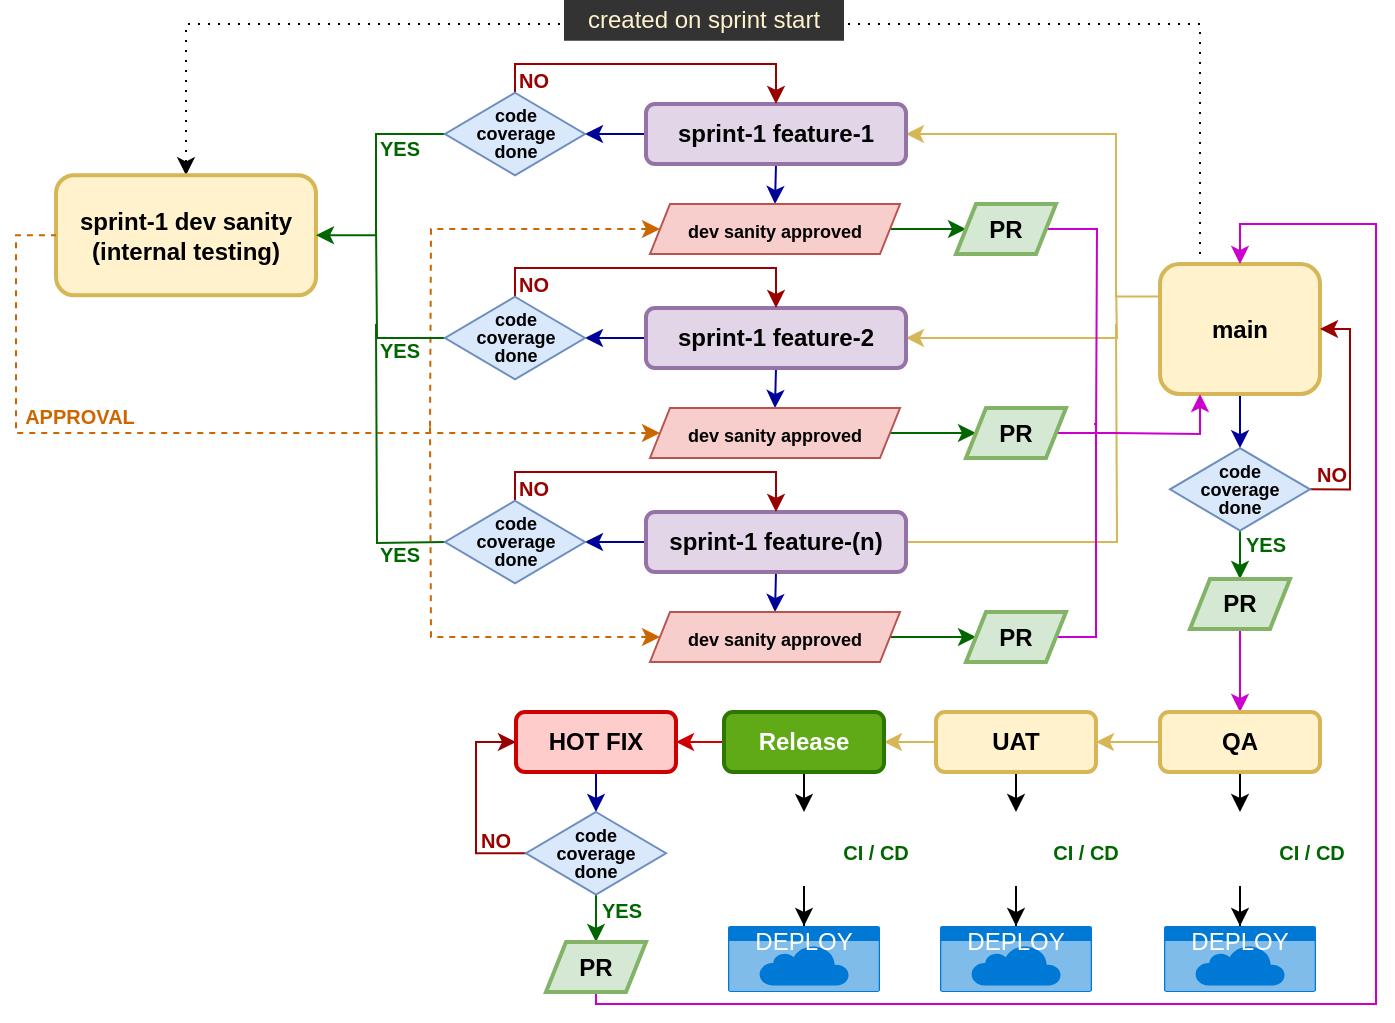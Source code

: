 <mxfile version="21.5.1" type="device">
  <diagram name="Page-1" id="TpxjXsmHRlu721S8jYl5">
    <mxGraphModel dx="2022" dy="657" grid="1" gridSize="10" guides="1" tooltips="1" connect="1" arrows="1" fold="1" page="1" pageScale="1" pageWidth="827" pageHeight="1169" math="0" shadow="0">
      <root>
        <mxCell id="0" />
        <mxCell id="1" parent="0" />
        <mxCell id="qjdT9Vj7Uxa5JiSwjhFM-69" style="edgeStyle=orthogonalEdgeStyle;rounded=0;orthogonalLoop=1;jettySize=auto;html=1;exitX=0.5;exitY=1;exitDx=0;exitDy=0;entryX=0.5;entryY=0;entryDx=0;entryDy=0;strokeColor=#000099;" parent="1" source="qjdT9Vj7Uxa5JiSwjhFM-1" target="qjdT9Vj7Uxa5JiSwjhFM-68" edge="1">
          <mxGeometry relative="1" as="geometry" />
        </mxCell>
        <mxCell id="eNA9eat7r-kCLk699n3w-10" style="edgeStyle=orthogonalEdgeStyle;rounded=0;orthogonalLoop=1;jettySize=auto;html=1;exitX=0;exitY=0.25;exitDx=0;exitDy=0;entryX=1;entryY=0.5;entryDx=0;entryDy=0;strokeColor=#D6B656;" parent="1" source="qjdT9Vj7Uxa5JiSwjhFM-1" target="eNA9eat7r-kCLk699n3w-2" edge="1">
          <mxGeometry relative="1" as="geometry">
            <Array as="points">
              <mxPoint x="180" y="326" />
              <mxPoint x="180" y="245" />
            </Array>
          </mxGeometry>
        </mxCell>
        <mxCell id="jaxn0THEXveVpyBMT0pF-9" style="edgeStyle=orthogonalEdgeStyle;rounded=0;orthogonalLoop=1;jettySize=auto;html=1;exitX=0.25;exitY=0;exitDx=0;exitDy=0;entryX=0.5;entryY=0;entryDx=0;entryDy=0;dashed=1;dashPattern=1 4;" edge="1" parent="1" source="qjdT9Vj7Uxa5JiSwjhFM-1" target="eNA9eat7r-kCLk699n3w-4">
          <mxGeometry relative="1" as="geometry">
            <Array as="points">
              <mxPoint x="222" y="190" />
              <mxPoint x="-285" y="190" />
            </Array>
          </mxGeometry>
        </mxCell>
        <mxCell id="qjdT9Vj7Uxa5JiSwjhFM-1" value="&lt;b&gt;main&lt;/b&gt;" style="rounded=1;whiteSpace=wrap;html=1;fillColor=#fff2cc;strokeColor=#d6b656;strokeWidth=2;" parent="1" vertex="1">
          <mxGeometry x="202" y="310" width="80" height="65" as="geometry" />
        </mxCell>
        <mxCell id="qjdT9Vj7Uxa5JiSwjhFM-53" value="&lt;b&gt;&lt;font color=&quot;#990000&quot; style=&quot;font-size: 10px;&quot;&gt;NO&lt;/font&gt;&lt;/b&gt;" style="text;html=1;strokeColor=none;fillColor=none;align=center;verticalAlign=middle;whiteSpace=wrap;rounded=0;" parent="1" vertex="1">
          <mxGeometry x="278" y="406.88" width="20" height="16.12" as="geometry" />
        </mxCell>
        <mxCell id="qjdT9Vj7Uxa5JiSwjhFM-54" value="&lt;b&gt;&lt;font color=&quot;#990000&quot; style=&quot;font-size: 10px;&quot;&gt;NO&lt;/font&gt;&lt;/b&gt;" style="text;html=1;strokeColor=none;fillColor=none;align=center;verticalAlign=middle;whiteSpace=wrap;rounded=0;" parent="1" vertex="1">
          <mxGeometry x="-140" y="589.88" width="20" height="16.12" as="geometry" />
        </mxCell>
        <mxCell id="qjdT9Vj7Uxa5JiSwjhFM-70" style="edgeStyle=orthogonalEdgeStyle;rounded=0;orthogonalLoop=1;jettySize=auto;html=1;exitX=1;exitY=0.5;exitDx=0;exitDy=0;entryX=1;entryY=0.5;entryDx=0;entryDy=0;strokeColor=#990000;" parent="1" source="qjdT9Vj7Uxa5JiSwjhFM-68" target="qjdT9Vj7Uxa5JiSwjhFM-1" edge="1">
          <mxGeometry relative="1" as="geometry" />
        </mxCell>
        <mxCell id="qjdT9Vj7Uxa5JiSwjhFM-79" style="edgeStyle=orthogonalEdgeStyle;rounded=0;orthogonalLoop=1;jettySize=auto;html=1;exitX=0.5;exitY=1;exitDx=0;exitDy=0;entryX=0.5;entryY=0;entryDx=0;entryDy=0;strokeColor=#006600;" parent="1" source="qjdT9Vj7Uxa5JiSwjhFM-68" target="qjdT9Vj7Uxa5JiSwjhFM-72" edge="1">
          <mxGeometry relative="1" as="geometry">
            <Array as="points">
              <mxPoint x="242" y="460" />
              <mxPoint x="242" y="460" />
            </Array>
          </mxGeometry>
        </mxCell>
        <mxCell id="qjdT9Vj7Uxa5JiSwjhFM-68" value="&lt;p style=&quot;line-height: 100%; font-size: 9px;&quot;&gt;&lt;span style=&quot;&quot;&gt;&lt;b&gt;code&lt;br&gt;coverage&lt;br&gt;done&lt;/b&gt;&lt;br&gt;&lt;/span&gt;&lt;/p&gt;" style="rhombus;whiteSpace=wrap;html=1;fillColor=#dae8fc;strokeColor=#6c8ebf;strokeWidth=1;" parent="1" vertex="1">
          <mxGeometry x="207" y="402.06" width="70" height="41.25" as="geometry" />
        </mxCell>
        <mxCell id="qjdT9Vj7Uxa5JiSwjhFM-82" style="edgeStyle=orthogonalEdgeStyle;rounded=0;orthogonalLoop=1;jettySize=auto;html=1;exitX=0.5;exitY=1;exitDx=0;exitDy=0;strokeColor=#CC00CC;" parent="1" source="qjdT9Vj7Uxa5JiSwjhFM-72" target="qjdT9Vj7Uxa5JiSwjhFM-81" edge="1">
          <mxGeometry relative="1" as="geometry" />
        </mxCell>
        <mxCell id="qjdT9Vj7Uxa5JiSwjhFM-72" value="&lt;b&gt;PR&lt;/b&gt;" style="shape=parallelogram;perimeter=parallelogramPerimeter;whiteSpace=wrap;html=1;fixedSize=1;size=10;fillColor=#d5e8d4;strokeColor=#82b366;strokeWidth=2;" parent="1" vertex="1">
          <mxGeometry x="217" y="467.5" width="50" height="25" as="geometry" />
        </mxCell>
        <mxCell id="qjdT9Vj7Uxa5JiSwjhFM-80" value="&lt;b&gt;&lt;font color=&quot;#006600&quot; style=&quot;font-size: 10px;&quot;&gt;YES&lt;/font&gt;&lt;/b&gt;" style="text;html=1;strokeColor=none;fillColor=none;align=center;verticalAlign=middle;whiteSpace=wrap;rounded=0;" parent="1" vertex="1">
          <mxGeometry x="240" y="442" width="30" height="16.12" as="geometry" />
        </mxCell>
        <mxCell id="qjdT9Vj7Uxa5JiSwjhFM-86" style="edgeStyle=orthogonalEdgeStyle;rounded=0;orthogonalLoop=1;jettySize=auto;html=1;exitX=0.5;exitY=1;exitDx=0;exitDy=0;entryX=0.5;entryY=0;entryDx=0;entryDy=0;" parent="1" source="qjdT9Vj7Uxa5JiSwjhFM-81" target="qjdT9Vj7Uxa5JiSwjhFM-85" edge="1">
          <mxGeometry relative="1" as="geometry" />
        </mxCell>
        <mxCell id="qjdT9Vj7Uxa5JiSwjhFM-99" style="edgeStyle=orthogonalEdgeStyle;rounded=0;orthogonalLoop=1;jettySize=auto;html=1;exitX=0;exitY=0.5;exitDx=0;exitDy=0;entryX=1;entryY=0.5;entryDx=0;entryDy=0;strokeColor=#D6B656;" parent="1" source="qjdT9Vj7Uxa5JiSwjhFM-81" target="qjdT9Vj7Uxa5JiSwjhFM-90" edge="1">
          <mxGeometry relative="1" as="geometry" />
        </mxCell>
        <mxCell id="qjdT9Vj7Uxa5JiSwjhFM-81" value="&lt;b&gt;QA&lt;/b&gt;" style="rounded=1;whiteSpace=wrap;html=1;fillColor=#fff2cc;strokeColor=#d6b656;strokeWidth=2;" parent="1" vertex="1">
          <mxGeometry x="202" y="534" width="80" height="30" as="geometry" />
        </mxCell>
        <mxCell id="qjdT9Vj7Uxa5JiSwjhFM-88" style="edgeStyle=orthogonalEdgeStyle;rounded=0;orthogonalLoop=1;jettySize=auto;html=1;exitX=0.5;exitY=1;exitDx=0;exitDy=0;" parent="1" source="qjdT9Vj7Uxa5JiSwjhFM-85" target="qjdT9Vj7Uxa5JiSwjhFM-87" edge="1">
          <mxGeometry relative="1" as="geometry" />
        </mxCell>
        <mxCell id="qjdT9Vj7Uxa5JiSwjhFM-85" value="" style="shape=image;html=1;verticalAlign=top;verticalLabelPosition=bottom;labelBackgroundColor=#ffffff;imageAspect=0;aspect=fixed;image=https://cdn4.iconfinder.com/data/icons/essential-3/32/356-Document_Code-128.png;imageBackground=none;imageBorder=none;" parent="1" vertex="1">
          <mxGeometry x="222" y="584" width="40" height="40" as="geometry" />
        </mxCell>
        <mxCell id="qjdT9Vj7Uxa5JiSwjhFM-87" value="DEPLOY" style="html=1;whiteSpace=wrap;strokeColor=none;fillColor=#0079D6;labelPosition=center;verticalLabelPosition=middle;verticalAlign=top;align=center;fontSize=12;outlineConnect=0;spacingTop=-6;fontColor=#FFFFFF;sketch=0;shape=mxgraph.sitemap.cloud;" parent="1" vertex="1">
          <mxGeometry x="204" y="641" width="76" height="33" as="geometry" />
        </mxCell>
        <mxCell id="qjdT9Vj7Uxa5JiSwjhFM-89" style="edgeStyle=orthogonalEdgeStyle;rounded=0;orthogonalLoop=1;jettySize=auto;html=1;exitX=0.5;exitY=1;exitDx=0;exitDy=0;entryX=0.5;entryY=0;entryDx=0;entryDy=0;" parent="1" source="qjdT9Vj7Uxa5JiSwjhFM-90" target="qjdT9Vj7Uxa5JiSwjhFM-92" edge="1">
          <mxGeometry relative="1" as="geometry" />
        </mxCell>
        <mxCell id="qjdT9Vj7Uxa5JiSwjhFM-100" style="edgeStyle=orthogonalEdgeStyle;rounded=0;orthogonalLoop=1;jettySize=auto;html=1;exitX=0;exitY=0.5;exitDx=0;exitDy=0;entryX=1;entryY=0.5;entryDx=0;entryDy=0;strokeColor=#D6B656;" parent="1" source="qjdT9Vj7Uxa5JiSwjhFM-90" target="qjdT9Vj7Uxa5JiSwjhFM-95" edge="1">
          <mxGeometry relative="1" as="geometry" />
        </mxCell>
        <mxCell id="qjdT9Vj7Uxa5JiSwjhFM-90" value="&lt;b&gt;UAT&lt;/b&gt;" style="rounded=1;whiteSpace=wrap;html=1;fillColor=#fff2cc;strokeColor=#d6b656;strokeWidth=2;" parent="1" vertex="1">
          <mxGeometry x="90" y="534" width="80" height="30" as="geometry" />
        </mxCell>
        <mxCell id="qjdT9Vj7Uxa5JiSwjhFM-91" style="edgeStyle=orthogonalEdgeStyle;rounded=0;orthogonalLoop=1;jettySize=auto;html=1;exitX=0.5;exitY=1;exitDx=0;exitDy=0;" parent="1" source="qjdT9Vj7Uxa5JiSwjhFM-92" target="qjdT9Vj7Uxa5JiSwjhFM-93" edge="1">
          <mxGeometry relative="1" as="geometry" />
        </mxCell>
        <mxCell id="qjdT9Vj7Uxa5JiSwjhFM-92" value="" style="shape=image;html=1;verticalAlign=top;verticalLabelPosition=bottom;labelBackgroundColor=#ffffff;imageAspect=0;aspect=fixed;image=https://cdn4.iconfinder.com/data/icons/essential-3/32/356-Document_Code-128.png;imageBackground=none;imageBorder=none;" parent="1" vertex="1">
          <mxGeometry x="110" y="584" width="40" height="40" as="geometry" />
        </mxCell>
        <mxCell id="qjdT9Vj7Uxa5JiSwjhFM-93" value="DEPLOY" style="html=1;whiteSpace=wrap;strokeColor=none;fillColor=#0079D6;labelPosition=center;verticalLabelPosition=middle;verticalAlign=top;align=center;fontSize=12;outlineConnect=0;spacingTop=-6;fontColor=#FFFFFF;sketch=0;shape=mxgraph.sitemap.cloud;" parent="1" vertex="1">
          <mxGeometry x="92" y="641" width="76" height="33" as="geometry" />
        </mxCell>
        <mxCell id="qjdT9Vj7Uxa5JiSwjhFM-94" style="edgeStyle=orthogonalEdgeStyle;rounded=0;orthogonalLoop=1;jettySize=auto;html=1;exitX=0.5;exitY=1;exitDx=0;exitDy=0;entryX=0.5;entryY=0;entryDx=0;entryDy=0;" parent="1" source="qjdT9Vj7Uxa5JiSwjhFM-95" target="qjdT9Vj7Uxa5JiSwjhFM-97" edge="1">
          <mxGeometry relative="1" as="geometry" />
        </mxCell>
        <mxCell id="qjdT9Vj7Uxa5JiSwjhFM-106" style="edgeStyle=orthogonalEdgeStyle;rounded=0;orthogonalLoop=1;jettySize=auto;html=1;exitX=0;exitY=0.5;exitDx=0;exitDy=0;entryX=1;entryY=0.5;entryDx=0;entryDy=0;strokeColor=#CC0000;" parent="1" source="qjdT9Vj7Uxa5JiSwjhFM-95" target="qjdT9Vj7Uxa5JiSwjhFM-105" edge="1">
          <mxGeometry relative="1" as="geometry" />
        </mxCell>
        <mxCell id="qjdT9Vj7Uxa5JiSwjhFM-95" value="&lt;b&gt;Release&lt;/b&gt;" style="rounded=1;whiteSpace=wrap;html=1;fillColor=#60a917;strokeColor=#2D7600;strokeWidth=2;fontColor=#ffffff;" parent="1" vertex="1">
          <mxGeometry x="-16" y="534" width="80" height="30" as="geometry" />
        </mxCell>
        <mxCell id="qjdT9Vj7Uxa5JiSwjhFM-96" style="edgeStyle=orthogonalEdgeStyle;rounded=0;orthogonalLoop=1;jettySize=auto;html=1;exitX=0.5;exitY=1;exitDx=0;exitDy=0;" parent="1" source="qjdT9Vj7Uxa5JiSwjhFM-97" target="qjdT9Vj7Uxa5JiSwjhFM-98" edge="1">
          <mxGeometry relative="1" as="geometry" />
        </mxCell>
        <mxCell id="qjdT9Vj7Uxa5JiSwjhFM-97" value="" style="shape=image;html=1;verticalAlign=top;verticalLabelPosition=bottom;labelBackgroundColor=#ffffff;imageAspect=0;aspect=fixed;image=https://cdn4.iconfinder.com/data/icons/essential-3/32/356-Document_Code-128.png;imageBackground=none;imageBorder=none;" parent="1" vertex="1">
          <mxGeometry x="4" y="584" width="40" height="40" as="geometry" />
        </mxCell>
        <mxCell id="qjdT9Vj7Uxa5JiSwjhFM-98" value="DEPLOY" style="html=1;whiteSpace=wrap;strokeColor=none;fillColor=#0079D6;labelPosition=center;verticalLabelPosition=middle;verticalAlign=top;align=center;fontSize=12;outlineConnect=0;spacingTop=-6;fontColor=#FFFFFF;sketch=0;shape=mxgraph.sitemap.cloud;" parent="1" vertex="1">
          <mxGeometry x="-14" y="641" width="76" height="33" as="geometry" />
        </mxCell>
        <mxCell id="qjdT9Vj7Uxa5JiSwjhFM-101" value="&lt;b&gt;&lt;font color=&quot;#006600&quot; style=&quot;font-size: 10px;&quot;&gt;CI / CD&lt;/font&gt;&lt;/b&gt;" style="text;html=1;strokeColor=none;fillColor=none;align=center;verticalAlign=middle;whiteSpace=wrap;rounded=0;" parent="1" vertex="1">
          <mxGeometry x="40" y="595.94" width="40" height="16.12" as="geometry" />
        </mxCell>
        <mxCell id="qjdT9Vj7Uxa5JiSwjhFM-103" value="&lt;b&gt;&lt;font color=&quot;#006600&quot; style=&quot;font-size: 10px;&quot;&gt;CI / CD&lt;/font&gt;&lt;/b&gt;" style="text;html=1;strokeColor=none;fillColor=none;align=center;verticalAlign=middle;whiteSpace=wrap;rounded=0;" parent="1" vertex="1">
          <mxGeometry x="145" y="595.94" width="40" height="16.12" as="geometry" />
        </mxCell>
        <mxCell id="qjdT9Vj7Uxa5JiSwjhFM-104" value="&lt;b&gt;&lt;font color=&quot;#006600&quot; style=&quot;font-size: 10px;&quot;&gt;CI / CD&lt;/font&gt;&lt;/b&gt;" style="text;html=1;strokeColor=none;fillColor=none;align=center;verticalAlign=middle;whiteSpace=wrap;rounded=0;" parent="1" vertex="1">
          <mxGeometry x="258" y="595.94" width="40" height="16.12" as="geometry" />
        </mxCell>
        <mxCell id="qjdT9Vj7Uxa5JiSwjhFM-108" style="edgeStyle=orthogonalEdgeStyle;rounded=0;orthogonalLoop=1;jettySize=auto;html=1;exitX=0.5;exitY=1;exitDx=0;exitDy=0;entryX=0.5;entryY=0;entryDx=0;entryDy=0;strokeColor=#000099;" parent="1" source="qjdT9Vj7Uxa5JiSwjhFM-105" target="qjdT9Vj7Uxa5JiSwjhFM-107" edge="1">
          <mxGeometry relative="1" as="geometry" />
        </mxCell>
        <mxCell id="qjdT9Vj7Uxa5JiSwjhFM-105" value="&lt;b&gt;HOT FIX&lt;/b&gt;" style="rounded=1;whiteSpace=wrap;html=1;fillColor=#ffcccc;strokeColor=#CC0000;strokeWidth=2;fillStyle=solid;" parent="1" vertex="1">
          <mxGeometry x="-120" y="534" width="80" height="30" as="geometry" />
        </mxCell>
        <mxCell id="qjdT9Vj7Uxa5JiSwjhFM-112" style="edgeStyle=orthogonalEdgeStyle;rounded=0;orthogonalLoop=1;jettySize=auto;html=1;exitX=0.5;exitY=1;exitDx=0;exitDy=0;entryX=0.5;entryY=0;entryDx=0;entryDy=0;strokeColor=#006600;" parent="1" source="qjdT9Vj7Uxa5JiSwjhFM-107" target="qjdT9Vj7Uxa5JiSwjhFM-109" edge="1">
          <mxGeometry relative="1" as="geometry" />
        </mxCell>
        <mxCell id="qjdT9Vj7Uxa5JiSwjhFM-115" style="edgeStyle=orthogonalEdgeStyle;rounded=0;orthogonalLoop=1;jettySize=auto;html=1;exitX=0;exitY=0.5;exitDx=0;exitDy=0;entryX=0;entryY=0.5;entryDx=0;entryDy=0;strokeColor=#990000;" parent="1" source="qjdT9Vj7Uxa5JiSwjhFM-107" target="qjdT9Vj7Uxa5JiSwjhFM-105" edge="1">
          <mxGeometry relative="1" as="geometry" />
        </mxCell>
        <mxCell id="qjdT9Vj7Uxa5JiSwjhFM-107" value="&lt;p style=&quot;line-height: 100%; font-size: 9px;&quot;&gt;&lt;b style=&quot;&quot;&gt;code&lt;br&gt;coverage&lt;br&gt;done&lt;br&gt;&lt;/b&gt;&lt;/p&gt;" style="rhombus;whiteSpace=wrap;html=1;fillColor=#dae8fc;strokeColor=#6c8ebf;strokeWidth=1;" parent="1" vertex="1">
          <mxGeometry x="-115" y="584" width="70" height="41.25" as="geometry" />
        </mxCell>
        <mxCell id="eNA9eat7r-kCLk699n3w-9" style="edgeStyle=orthogonalEdgeStyle;rounded=0;orthogonalLoop=1;jettySize=auto;html=1;exitX=0.5;exitY=1;exitDx=0;exitDy=0;entryX=0.5;entryY=0;entryDx=0;entryDy=0;strokeColor=#CC00CC;" parent="1" source="qjdT9Vj7Uxa5JiSwjhFM-109" target="qjdT9Vj7Uxa5JiSwjhFM-1" edge="1">
          <mxGeometry relative="1" as="geometry">
            <Array as="points">
              <mxPoint x="-80" y="680" />
              <mxPoint x="310" y="680" />
              <mxPoint x="310" y="290" />
              <mxPoint x="242" y="290" />
            </Array>
          </mxGeometry>
        </mxCell>
        <mxCell id="qjdT9Vj7Uxa5JiSwjhFM-109" value="&lt;b&gt;PR&lt;/b&gt;" style="shape=parallelogram;perimeter=parallelogramPerimeter;whiteSpace=wrap;html=1;fixedSize=1;size=10;fillColor=#d5e8d4;strokeColor=#82b366;strokeWidth=2;" parent="1" vertex="1">
          <mxGeometry x="-105" y="649" width="50" height="25" as="geometry" />
        </mxCell>
        <mxCell id="qjdT9Vj7Uxa5JiSwjhFM-113" value="&lt;b&gt;&lt;font color=&quot;#006600&quot; style=&quot;font-size: 10px;&quot;&gt;YES&lt;/font&gt;&lt;/b&gt;" style="text;html=1;strokeColor=none;fillColor=none;align=center;verticalAlign=middle;whiteSpace=wrap;rounded=0;" parent="1" vertex="1">
          <mxGeometry x="-82" y="624.88" width="30" height="16.12" as="geometry" />
        </mxCell>
        <mxCell id="eNA9eat7r-kCLk699n3w-12" style="edgeStyle=orthogonalEdgeStyle;rounded=0;orthogonalLoop=1;jettySize=auto;html=1;exitX=0;exitY=0.5;exitDx=0;exitDy=0;entryX=1;entryY=0.5;entryDx=0;entryDy=0;strokeColor=#000099;" parent="1" source="eNA9eat7r-kCLk699n3w-2" target="eNA9eat7r-kCLk699n3w-11" edge="1">
          <mxGeometry relative="1" as="geometry" />
        </mxCell>
        <mxCell id="eNA9eat7r-kCLk699n3w-21" style="edgeStyle=orthogonalEdgeStyle;rounded=0;orthogonalLoop=1;jettySize=auto;html=1;exitX=0.5;exitY=1;exitDx=0;exitDy=0;entryX=0.5;entryY=0;entryDx=0;entryDy=0;strokeColor=#000099;" parent="1" source="eNA9eat7r-kCLk699n3w-2" target="eNA9eat7r-kCLk699n3w-20" edge="1">
          <mxGeometry relative="1" as="geometry" />
        </mxCell>
        <mxCell id="eNA9eat7r-kCLk699n3w-2" value="&lt;b&gt;sprint-1 feature-1&lt;/b&gt;" style="rounded=1;whiteSpace=wrap;html=1;fillColor=#e1d5e7;strokeColor=#9673a6;strokeWidth=2;" parent="1" vertex="1">
          <mxGeometry x="-55" y="230" width="130" height="30" as="geometry" />
        </mxCell>
        <mxCell id="eNA9eat7r-kCLk699n3w-4" value="&lt;b&gt;sprint-1 dev sanity&lt;br&gt;(internal testing)&lt;br&gt;&lt;/b&gt;" style="rounded=1;whiteSpace=wrap;html=1;fillColor=#fff2cc;strokeColor=#d6b656;strokeWidth=2;" parent="1" vertex="1">
          <mxGeometry x="-350" y="265.63" width="130" height="60" as="geometry" />
        </mxCell>
        <mxCell id="eNA9eat7r-kCLk699n3w-13" style="edgeStyle=orthogonalEdgeStyle;rounded=0;orthogonalLoop=1;jettySize=auto;html=1;exitX=0.5;exitY=0;exitDx=0;exitDy=0;entryX=0.5;entryY=0;entryDx=0;entryDy=0;strokeColor=#990000;" parent="1" source="eNA9eat7r-kCLk699n3w-11" target="eNA9eat7r-kCLk699n3w-2" edge="1">
          <mxGeometry relative="1" as="geometry">
            <Array as="points">
              <mxPoint x="-120" y="210" />
              <mxPoint x="10" y="210" />
            </Array>
          </mxGeometry>
        </mxCell>
        <mxCell id="eNA9eat7r-kCLk699n3w-32" style="edgeStyle=orthogonalEdgeStyle;rounded=0;orthogonalLoop=1;jettySize=auto;html=1;exitX=0;exitY=0.5;exitDx=0;exitDy=0;entryX=1;entryY=0.5;entryDx=0;entryDy=0;strokeColor=#006600;" parent="1" source="eNA9eat7r-kCLk699n3w-11" target="eNA9eat7r-kCLk699n3w-4" edge="1">
          <mxGeometry relative="1" as="geometry">
            <Array as="points">
              <mxPoint x="-190" y="245" />
              <mxPoint x="-190" y="296" />
            </Array>
          </mxGeometry>
        </mxCell>
        <mxCell id="eNA9eat7r-kCLk699n3w-11" value="&lt;p style=&quot;line-height: 100%; font-size: 9px;&quot;&gt;&lt;span style=&quot;&quot;&gt;&lt;b&gt;code&lt;br&gt;coverage&lt;br&gt;done&lt;/b&gt;&lt;br&gt;&lt;/span&gt;&lt;/p&gt;" style="rhombus;whiteSpace=wrap;html=1;fillColor=#dae8fc;strokeColor=#6c8ebf;strokeWidth=1;" parent="1" vertex="1">
          <mxGeometry x="-155.5" y="224.38" width="70" height="41.25" as="geometry" />
        </mxCell>
        <mxCell id="eNA9eat7r-kCLk699n3w-14" value="&lt;b&gt;&lt;font color=&quot;#990000&quot; style=&quot;font-size: 10px;&quot;&gt;NO&lt;/font&gt;&lt;/b&gt;" style="text;html=1;strokeColor=none;fillColor=none;align=center;verticalAlign=middle;whiteSpace=wrap;rounded=0;" parent="1" vertex="1">
          <mxGeometry x="-121" y="209.88" width="20" height="16.12" as="geometry" />
        </mxCell>
        <mxCell id="eNA9eat7r-kCLk699n3w-37" style="edgeStyle=orthogonalEdgeStyle;rounded=0;orthogonalLoop=1;jettySize=auto;html=1;exitX=0;exitY=0.5;exitDx=0;exitDy=0;startArrow=classic;startFill=1;endArrow=none;endFill=0;dashed=1;strokeColor=#CC6600;" parent="1" source="eNA9eat7r-kCLk699n3w-20" edge="1">
          <mxGeometry relative="1" as="geometry">
            <mxPoint x="-163" y="394" as="targetPoint" />
            <mxPoint x="-41" y="292.5" as="sourcePoint" />
          </mxGeometry>
        </mxCell>
        <mxCell id="jaxn0THEXveVpyBMT0pF-18" style="edgeStyle=orthogonalEdgeStyle;rounded=0;orthogonalLoop=1;jettySize=auto;html=1;exitX=1;exitY=0.5;exitDx=0;exitDy=0;entryX=0;entryY=0.5;entryDx=0;entryDy=0;strokeColor=#006600;" edge="1" parent="1" source="eNA9eat7r-kCLk699n3w-20" target="jaxn0THEXveVpyBMT0pF-13">
          <mxGeometry relative="1" as="geometry" />
        </mxCell>
        <mxCell id="eNA9eat7r-kCLk699n3w-20" value="&lt;p style=&quot;line-height: 100%;&quot;&gt;&lt;b&gt;&lt;font style=&quot;font-size: 9px;&quot;&gt;dev sanity approved&lt;/font&gt;&lt;/b&gt;&lt;/p&gt;" style="shape=parallelogram;perimeter=parallelogramPerimeter;whiteSpace=wrap;html=1;fixedSize=1;size=10;fillColor=#f8cecc;strokeColor=#b85450;strokeWidth=1;" parent="1" vertex="1">
          <mxGeometry x="-53" y="280" width="125" height="25" as="geometry" />
        </mxCell>
        <mxCell id="eNA9eat7r-kCLk699n3w-23" style="edgeStyle=orthogonalEdgeStyle;rounded=0;orthogonalLoop=1;jettySize=auto;html=1;exitX=0;exitY=0.5;exitDx=0;exitDy=0;entryX=1;entryY=0.5;entryDx=0;entryDy=0;strokeColor=#000099;" parent="1" source="eNA9eat7r-kCLk699n3w-25" target="eNA9eat7r-kCLk699n3w-27" edge="1">
          <mxGeometry relative="1" as="geometry" />
        </mxCell>
        <mxCell id="eNA9eat7r-kCLk699n3w-24" style="edgeStyle=orthogonalEdgeStyle;rounded=0;orthogonalLoop=1;jettySize=auto;html=1;exitX=0.5;exitY=1;exitDx=0;exitDy=0;entryX=0.5;entryY=0;entryDx=0;entryDy=0;strokeColor=#000099;" parent="1" source="eNA9eat7r-kCLk699n3w-25" target="eNA9eat7r-kCLk699n3w-29" edge="1">
          <mxGeometry relative="1" as="geometry" />
        </mxCell>
        <mxCell id="eNA9eat7r-kCLk699n3w-31" style="edgeStyle=orthogonalEdgeStyle;rounded=0;orthogonalLoop=1;jettySize=auto;html=1;exitX=1;exitY=0.5;exitDx=0;exitDy=0;endArrow=none;endFill=0;strokeColor=#D6B656;startArrow=classic;startFill=1;" parent="1" source="eNA9eat7r-kCLk699n3w-25" edge="1">
          <mxGeometry relative="1" as="geometry">
            <mxPoint x="180" y="320.0" as="targetPoint" />
          </mxGeometry>
        </mxCell>
        <mxCell id="eNA9eat7r-kCLk699n3w-25" value="&lt;b&gt;sprint-1 feature-2&lt;/b&gt;" style="rounded=1;whiteSpace=wrap;html=1;fillColor=#e1d5e7;strokeColor=#9673a6;strokeWidth=2;" parent="1" vertex="1">
          <mxGeometry x="-55" y="332" width="130" height="30" as="geometry" />
        </mxCell>
        <mxCell id="eNA9eat7r-kCLk699n3w-26" style="edgeStyle=orthogonalEdgeStyle;rounded=0;orthogonalLoop=1;jettySize=auto;html=1;exitX=0.5;exitY=0;exitDx=0;exitDy=0;entryX=0.5;entryY=0;entryDx=0;entryDy=0;strokeColor=#990000;" parent="1" source="eNA9eat7r-kCLk699n3w-27" target="eNA9eat7r-kCLk699n3w-25" edge="1">
          <mxGeometry relative="1" as="geometry">
            <Array as="points">
              <mxPoint x="-120" y="312" />
              <mxPoint x="10" y="312" />
            </Array>
          </mxGeometry>
        </mxCell>
        <mxCell id="eNA9eat7r-kCLk699n3w-33" style="edgeStyle=orthogonalEdgeStyle;rounded=0;orthogonalLoop=1;jettySize=auto;html=1;exitX=0;exitY=0.5;exitDx=0;exitDy=0;strokeColor=#006600;endArrow=none;endFill=0;" parent="1" source="eNA9eat7r-kCLk699n3w-27" edge="1">
          <mxGeometry relative="1" as="geometry">
            <mxPoint x="-190.0" y="290.0" as="targetPoint" />
          </mxGeometry>
        </mxCell>
        <mxCell id="eNA9eat7r-kCLk699n3w-27" value="&lt;p style=&quot;line-height: 100%; font-size: 9px;&quot;&gt;&lt;span style=&quot;&quot;&gt;&lt;b&gt;code&lt;br&gt;coverage&lt;br&gt;done&lt;/b&gt;&lt;br&gt;&lt;/span&gt;&lt;/p&gt;" style="rhombus;whiteSpace=wrap;html=1;fillColor=#dae8fc;strokeColor=#6c8ebf;strokeWidth=1;" parent="1" vertex="1">
          <mxGeometry x="-155.5" y="326.38" width="70" height="41.25" as="geometry" />
        </mxCell>
        <mxCell id="eNA9eat7r-kCLk699n3w-28" value="&lt;b&gt;&lt;font color=&quot;#990000&quot; style=&quot;font-size: 10px;&quot;&gt;NO&lt;/font&gt;&lt;/b&gt;" style="text;html=1;strokeColor=none;fillColor=none;align=center;verticalAlign=middle;whiteSpace=wrap;rounded=0;" parent="1" vertex="1">
          <mxGeometry x="-121" y="311.88" width="20" height="16.12" as="geometry" />
        </mxCell>
        <mxCell id="eNA9eat7r-kCLk699n3w-35" style="edgeStyle=orthogonalEdgeStyle;rounded=0;orthogonalLoop=1;jettySize=auto;html=1;exitX=0;exitY=0.5;exitDx=0;exitDy=0;entryX=0;entryY=0.5;entryDx=0;entryDy=0;startArrow=classic;startFill=1;endArrow=none;endFill=0;dashed=1;strokeColor=#CC6600;" parent="1" source="eNA9eat7r-kCLk699n3w-29" target="eNA9eat7r-kCLk699n3w-4" edge="1">
          <mxGeometry relative="1" as="geometry" />
        </mxCell>
        <mxCell id="jaxn0THEXveVpyBMT0pF-21" style="edgeStyle=orthogonalEdgeStyle;rounded=0;orthogonalLoop=1;jettySize=auto;html=1;exitX=1;exitY=0.5;exitDx=0;exitDy=0;entryX=0;entryY=0.5;entryDx=0;entryDy=0;strokeColor=#006600;" edge="1" parent="1" source="eNA9eat7r-kCLk699n3w-29" target="jaxn0THEXveVpyBMT0pF-16">
          <mxGeometry relative="1" as="geometry" />
        </mxCell>
        <mxCell id="eNA9eat7r-kCLk699n3w-29" value="&lt;p style=&quot;line-height: 100%;&quot;&gt;&lt;b&gt;&lt;font style=&quot;font-size: 9px;&quot;&gt;dev sanity approved&lt;/font&gt;&lt;/b&gt;&lt;/p&gt;" style="shape=parallelogram;perimeter=parallelogramPerimeter;whiteSpace=wrap;html=1;fixedSize=1;size=10;fillColor=#f8cecc;strokeColor=#b85450;strokeWidth=1;" parent="1" vertex="1">
          <mxGeometry x="-53" y="382" width="125" height="25" as="geometry" />
        </mxCell>
        <mxCell id="eNA9eat7r-kCLk699n3w-36" value="&lt;b&gt;&lt;font style=&quot;font-size: 10px;&quot;&gt;APPROVAL&lt;/font&gt;&lt;/b&gt;" style="text;html=1;strokeColor=none;fillColor=none;align=center;verticalAlign=middle;whiteSpace=wrap;rounded=0;fontColor=#CC6600;" parent="1" vertex="1">
          <mxGeometry x="-373" y="378" width="70" height="16.12" as="geometry" />
        </mxCell>
        <mxCell id="eNA9eat7r-kCLk699n3w-40" style="edgeStyle=orthogonalEdgeStyle;rounded=0;orthogonalLoop=1;jettySize=auto;html=1;exitX=0;exitY=0.5;exitDx=0;exitDy=0;entryX=1;entryY=0.5;entryDx=0;entryDy=0;strokeColor=#000099;" parent="1" source="eNA9eat7r-kCLk699n3w-42" target="eNA9eat7r-kCLk699n3w-44" edge="1">
          <mxGeometry relative="1" as="geometry" />
        </mxCell>
        <mxCell id="eNA9eat7r-kCLk699n3w-41" style="edgeStyle=orthogonalEdgeStyle;rounded=0;orthogonalLoop=1;jettySize=auto;html=1;exitX=0.5;exitY=1;exitDx=0;exitDy=0;entryX=0.5;entryY=0;entryDx=0;entryDy=0;strokeColor=#000099;" parent="1" source="eNA9eat7r-kCLk699n3w-42" target="eNA9eat7r-kCLk699n3w-46" edge="1">
          <mxGeometry relative="1" as="geometry" />
        </mxCell>
        <mxCell id="jaxn0THEXveVpyBMT0pF-8" style="edgeStyle=orthogonalEdgeStyle;rounded=0;orthogonalLoop=1;jettySize=auto;html=1;exitX=1;exitY=0.5;exitDx=0;exitDy=0;endArrow=none;endFill=0;strokeColor=#D6B656;" edge="1" parent="1" source="eNA9eat7r-kCLk699n3w-42">
          <mxGeometry relative="1" as="geometry">
            <mxPoint x="180" y="340" as="targetPoint" />
          </mxGeometry>
        </mxCell>
        <mxCell id="eNA9eat7r-kCLk699n3w-42" value="&lt;b&gt;sprint-1 feature-(n)&lt;/b&gt;" style="rounded=1;whiteSpace=wrap;html=1;fillColor=#e1d5e7;strokeColor=#9673a6;strokeWidth=2;" parent="1" vertex="1">
          <mxGeometry x="-55" y="434" width="130" height="30" as="geometry" />
        </mxCell>
        <mxCell id="eNA9eat7r-kCLk699n3w-43" style="edgeStyle=orthogonalEdgeStyle;rounded=0;orthogonalLoop=1;jettySize=auto;html=1;exitX=0.5;exitY=0;exitDx=0;exitDy=0;entryX=0.5;entryY=0;entryDx=0;entryDy=0;strokeColor=#990000;" parent="1" source="eNA9eat7r-kCLk699n3w-44" target="eNA9eat7r-kCLk699n3w-42" edge="1">
          <mxGeometry relative="1" as="geometry">
            <Array as="points">
              <mxPoint x="-120" y="414" />
              <mxPoint x="10" y="414" />
            </Array>
          </mxGeometry>
        </mxCell>
        <mxCell id="eNA9eat7r-kCLk699n3w-47" style="edgeStyle=orthogonalEdgeStyle;rounded=0;orthogonalLoop=1;jettySize=auto;html=1;exitX=0;exitY=0.5;exitDx=0;exitDy=0;strokeColor=#006600;endArrow=none;endFill=0;" parent="1" edge="1">
          <mxGeometry relative="1" as="geometry">
            <mxPoint x="-190" y="340" as="targetPoint" />
            <mxPoint x="-155.5" y="449.005" as="sourcePoint" />
          </mxGeometry>
        </mxCell>
        <mxCell id="eNA9eat7r-kCLk699n3w-44" value="&lt;p style=&quot;line-height: 100%; font-size: 9px;&quot;&gt;&lt;span style=&quot;&quot;&gt;&lt;b&gt;code&lt;br&gt;coverage&lt;br&gt;done&lt;/b&gt;&lt;br&gt;&lt;/span&gt;&lt;/p&gt;" style="rhombus;whiteSpace=wrap;html=1;fillColor=#dae8fc;strokeColor=#6c8ebf;strokeWidth=1;" parent="1" vertex="1">
          <mxGeometry x="-155.5" y="428.38" width="70" height="41.25" as="geometry" />
        </mxCell>
        <mxCell id="eNA9eat7r-kCLk699n3w-45" value="&lt;b&gt;&lt;font color=&quot;#990000&quot; style=&quot;font-size: 10px;&quot;&gt;NO&lt;/font&gt;&lt;/b&gt;" style="text;html=1;strokeColor=none;fillColor=none;align=center;verticalAlign=middle;whiteSpace=wrap;rounded=0;" parent="1" vertex="1">
          <mxGeometry x="-121" y="413.88" width="20" height="16.12" as="geometry" />
        </mxCell>
        <mxCell id="eNA9eat7r-kCLk699n3w-48" style="edgeStyle=orthogonalEdgeStyle;rounded=0;orthogonalLoop=1;jettySize=auto;html=1;exitX=0;exitY=0.5;exitDx=0;exitDy=0;strokeColor=#CC6600;startArrow=classic;startFill=1;endArrow=none;endFill=0;dashed=1;" parent="1" source="eNA9eat7r-kCLk699n3w-46" edge="1">
          <mxGeometry relative="1" as="geometry">
            <mxPoint x="-163" y="390" as="targetPoint" />
            <mxPoint x="-41" y="496.5" as="sourcePoint" />
          </mxGeometry>
        </mxCell>
        <mxCell id="jaxn0THEXveVpyBMT0pF-20" style="edgeStyle=orthogonalEdgeStyle;rounded=0;orthogonalLoop=1;jettySize=auto;html=1;exitX=1;exitY=0.5;exitDx=0;exitDy=0;entryX=0;entryY=0.5;entryDx=0;entryDy=0;strokeColor=#006600;" edge="1" parent="1" source="eNA9eat7r-kCLk699n3w-46" target="jaxn0THEXveVpyBMT0pF-14">
          <mxGeometry relative="1" as="geometry" />
        </mxCell>
        <mxCell id="eNA9eat7r-kCLk699n3w-46" value="&lt;p style=&quot;line-height: 100%;&quot;&gt;&lt;b&gt;&lt;font style=&quot;font-size: 9px;&quot;&gt;dev sanity approved&lt;/font&gt;&lt;/b&gt;&lt;/p&gt;" style="shape=parallelogram;perimeter=parallelogramPerimeter;whiteSpace=wrap;html=1;fixedSize=1;size=10;fillColor=#f8cecc;strokeColor=#b85450;strokeWidth=1;" parent="1" vertex="1">
          <mxGeometry x="-53" y="484" width="125" height="25" as="geometry" />
        </mxCell>
        <mxCell id="eNA9eat7r-kCLk699n3w-50" value="&lt;b&gt;&lt;font color=&quot;#006600&quot; style=&quot;font-size: 10px;&quot;&gt;YES&lt;/font&gt;&lt;/b&gt;" style="text;html=1;strokeColor=none;fillColor=none;align=center;verticalAlign=middle;whiteSpace=wrap;rounded=0;" parent="1" vertex="1">
          <mxGeometry x="-193" y="243.88" width="30" height="16.12" as="geometry" />
        </mxCell>
        <mxCell id="eNA9eat7r-kCLk699n3w-51" value="&lt;b&gt;&lt;font color=&quot;#006600&quot; style=&quot;font-size: 10px;&quot;&gt;YES&lt;/font&gt;&lt;/b&gt;" style="text;html=1;strokeColor=none;fillColor=none;align=center;verticalAlign=middle;whiteSpace=wrap;rounded=0;" parent="1" vertex="1">
          <mxGeometry x="-193" y="344.88" width="30" height="16.12" as="geometry" />
        </mxCell>
        <mxCell id="eNA9eat7r-kCLk699n3w-52" value="&lt;b&gt;&lt;font color=&quot;#006600&quot; style=&quot;font-size: 10px;&quot;&gt;YES&lt;/font&gt;&lt;/b&gt;" style="text;html=1;strokeColor=none;fillColor=none;align=center;verticalAlign=middle;whiteSpace=wrap;rounded=0;" parent="1" vertex="1">
          <mxGeometry x="-193" y="446.88" width="30" height="16.12" as="geometry" />
        </mxCell>
        <mxCell id="jaxn0THEXveVpyBMT0pF-10" value="created on sprint start" style="text;html=1;strokeColor=none;fillColor=#333333;align=center;verticalAlign=middle;whiteSpace=wrap;rounded=0;fontColor=#FFF2CC;" vertex="1" parent="1">
          <mxGeometry x="-96" y="178" width="140" height="20.37" as="geometry" />
        </mxCell>
        <mxCell id="jaxn0THEXveVpyBMT0pF-23" style="edgeStyle=orthogonalEdgeStyle;rounded=0;orthogonalLoop=1;jettySize=auto;html=1;exitX=1;exitY=0.5;exitDx=0;exitDy=0;endArrow=none;endFill=0;strokeColor=#CC00CC;" edge="1" parent="1" source="jaxn0THEXveVpyBMT0pF-13">
          <mxGeometry relative="1" as="geometry">
            <mxPoint x="170" y="400" as="targetPoint" />
          </mxGeometry>
        </mxCell>
        <mxCell id="jaxn0THEXveVpyBMT0pF-13" value="&lt;b&gt;PR&lt;/b&gt;" style="shape=parallelogram;perimeter=parallelogramPerimeter;whiteSpace=wrap;html=1;fixedSize=1;size=10;fillColor=#d5e8d4;strokeColor=#82b366;strokeWidth=2;" vertex="1" parent="1">
          <mxGeometry x="100" y="280" width="50" height="25" as="geometry" />
        </mxCell>
        <mxCell id="jaxn0THEXveVpyBMT0pF-24" style="edgeStyle=orthogonalEdgeStyle;rounded=0;orthogonalLoop=1;jettySize=auto;html=1;exitX=1;exitY=0.5;exitDx=0;exitDy=0;endArrow=none;endFill=0;strokeColor=#CC00CC;" edge="1" parent="1">
          <mxGeometry relative="1" as="geometry">
            <mxPoint x="169" y="390" as="targetPoint" />
            <mxPoint x="149" y="496.5" as="sourcePoint" />
            <Array as="points">
              <mxPoint x="170" y="497" />
              <mxPoint x="170" y="390" />
            </Array>
          </mxGeometry>
        </mxCell>
        <mxCell id="jaxn0THEXveVpyBMT0pF-14" value="&lt;b&gt;PR&lt;/b&gt;" style="shape=parallelogram;perimeter=parallelogramPerimeter;whiteSpace=wrap;html=1;fixedSize=1;size=10;fillColor=#d5e8d4;strokeColor=#82b366;strokeWidth=2;" vertex="1" parent="1">
          <mxGeometry x="105" y="484" width="50" height="25" as="geometry" />
        </mxCell>
        <mxCell id="jaxn0THEXveVpyBMT0pF-22" style="edgeStyle=orthogonalEdgeStyle;rounded=0;orthogonalLoop=1;jettySize=auto;html=1;exitX=1;exitY=0.5;exitDx=0;exitDy=0;entryX=0.25;entryY=1;entryDx=0;entryDy=0;strokeColor=#CC00CC;" edge="1" parent="1" source="jaxn0THEXveVpyBMT0pF-16" target="qjdT9Vj7Uxa5JiSwjhFM-1">
          <mxGeometry relative="1" as="geometry" />
        </mxCell>
        <mxCell id="jaxn0THEXveVpyBMT0pF-16" value="&lt;b&gt;PR&lt;/b&gt;" style="shape=parallelogram;perimeter=parallelogramPerimeter;whiteSpace=wrap;html=1;fixedSize=1;size=10;fillColor=#d5e8d4;strokeColor=#82b366;strokeWidth=2;" vertex="1" parent="1">
          <mxGeometry x="105" y="382" width="50" height="25" as="geometry" />
        </mxCell>
      </root>
    </mxGraphModel>
  </diagram>
</mxfile>
